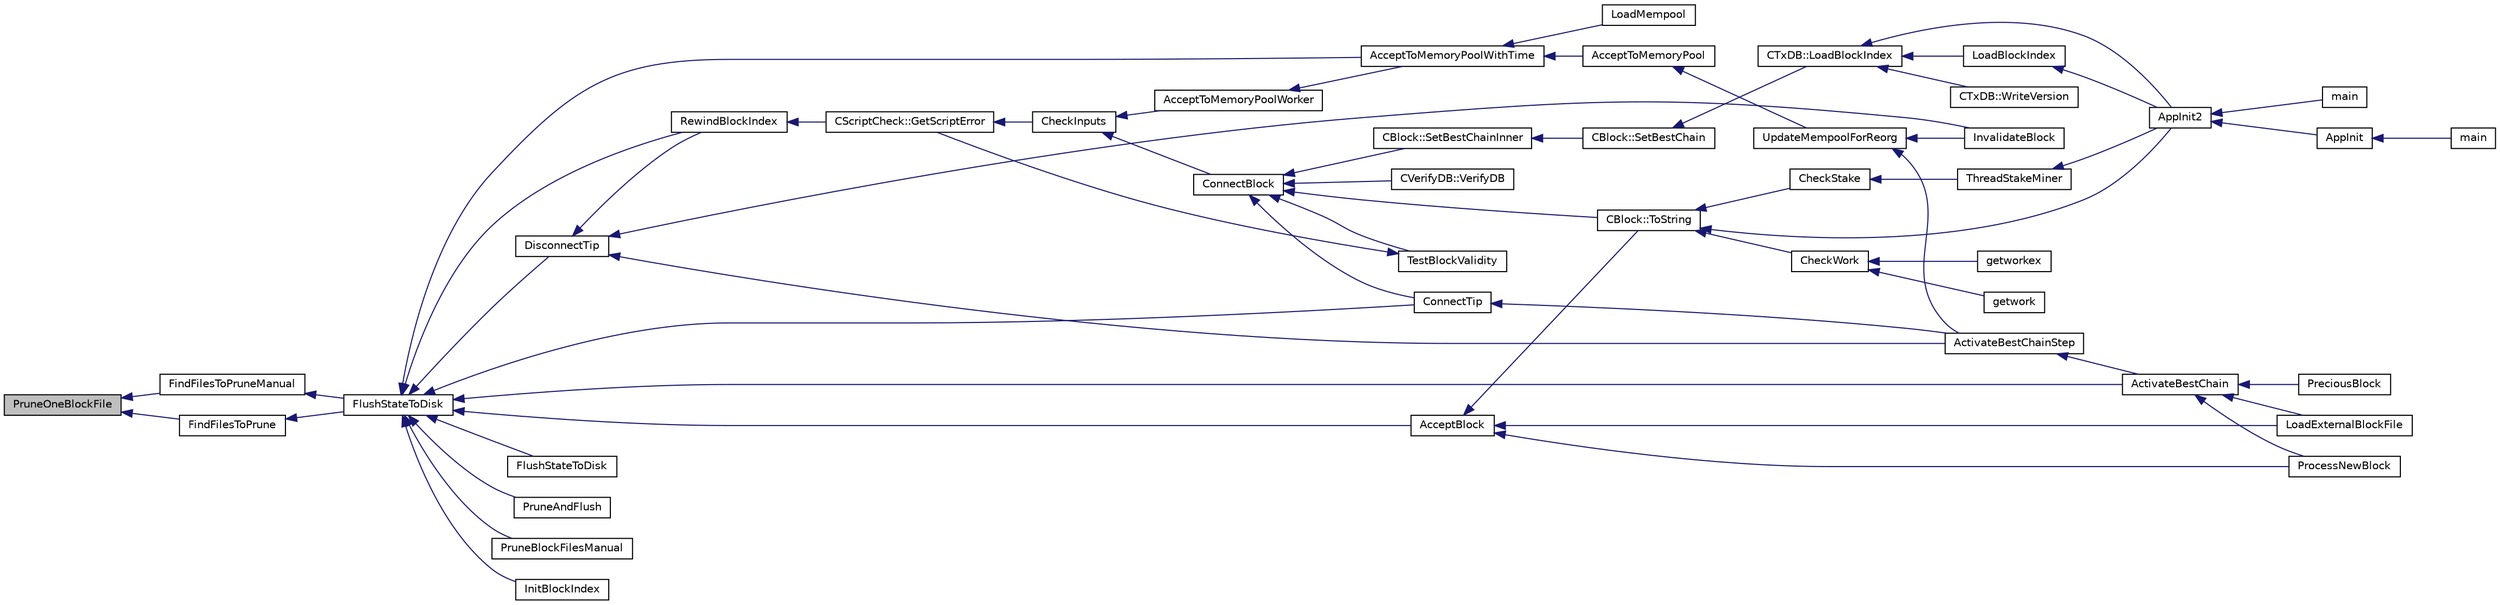 digraph "PruneOneBlockFile"
{
  edge [fontname="Helvetica",fontsize="10",labelfontname="Helvetica",labelfontsize="10"];
  node [fontname="Helvetica",fontsize="10",shape=record];
  rankdir="LR";
  Node5296 [label="PruneOneBlockFile",height=0.2,width=0.4,color="black", fillcolor="grey75", style="filled", fontcolor="black"];
  Node5296 -> Node5297 [dir="back",color="midnightblue",fontsize="10",style="solid",fontname="Helvetica"];
  Node5297 [label="FindFilesToPruneManual",height=0.2,width=0.4,color="black", fillcolor="white", style="filled",URL="$dd/d7d/validation_8cpp.html#a7b3cf36109d96522d4aabe9449e42a3a"];
  Node5297 -> Node5298 [dir="back",color="midnightblue",fontsize="10",style="solid",fontname="Helvetica"];
  Node5298 [label="FlushStateToDisk",height=0.2,width=0.4,color="black", fillcolor="white", style="filled",URL="$dd/d7d/validation_8cpp.html#a788f3aaee688481378aa35a0e776718a",tooltip="Update the on-disk chain state. "];
  Node5298 -> Node5299 [dir="back",color="midnightblue",fontsize="10",style="solid",fontname="Helvetica"];
  Node5299 [label="AcceptToMemoryPoolWithTime",height=0.2,width=0.4,color="black", fillcolor="white", style="filled",URL="$dd/d7d/validation_8cpp.html#a7e5d2eb678cdda338b2dc803a2d4999f",tooltip="(try to) add transaction to memory pool with a specified acceptance time "];
  Node5299 -> Node5300 [dir="back",color="midnightblue",fontsize="10",style="solid",fontname="Helvetica"];
  Node5300 [label="AcceptToMemoryPool",height=0.2,width=0.4,color="black", fillcolor="white", style="filled",URL="$db/d38/validation_8h.html#a25cdf856fb2107e0e96fd6bf4c0619cb",tooltip="(try to) add transaction to memory pool plTxnReplaced will be appended to with all transactions repla..."];
  Node5300 -> Node5301 [dir="back",color="midnightblue",fontsize="10",style="solid",fontname="Helvetica"];
  Node5301 [label="UpdateMempoolForReorg",height=0.2,width=0.4,color="black", fillcolor="white", style="filled",URL="$dd/d7d/validation_8cpp.html#aaa1204b724d7b62f09ef22df4c6a592d"];
  Node5301 -> Node5302 [dir="back",color="midnightblue",fontsize="10",style="solid",fontname="Helvetica"];
  Node5302 [label="ActivateBestChainStep",height=0.2,width=0.4,color="black", fillcolor="white", style="filled",URL="$dd/d7d/validation_8cpp.html#a4e2b817360d39dc766271f51fc146c96",tooltip="Try to make some progress towards making pindexMostWork the active block. "];
  Node5302 -> Node5303 [dir="back",color="midnightblue",fontsize="10",style="solid",fontname="Helvetica"];
  Node5303 [label="ActivateBestChain",height=0.2,width=0.4,color="black", fillcolor="white", style="filled",URL="$db/d38/validation_8h.html#a81d9ced51eb72d4df66abddb00318b64",tooltip="Find the best known block, and make it the tip of the block chain. "];
  Node5303 -> Node5304 [dir="back",color="midnightblue",fontsize="10",style="solid",fontname="Helvetica"];
  Node5304 [label="PreciousBlock",height=0.2,width=0.4,color="black", fillcolor="white", style="filled",URL="$db/d38/validation_8h.html#a04e493dc156338a1b2f457f7a7feaaa9",tooltip="Mark a block as precious and reorganize. "];
  Node5303 -> Node5305 [dir="back",color="midnightblue",fontsize="10",style="solid",fontname="Helvetica"];
  Node5305 [label="ProcessNewBlock",height=0.2,width=0.4,color="black", fillcolor="white", style="filled",URL="$db/d38/validation_8h.html#a290fce59049c0951b8eb73f0129bf6f0",tooltip="Process an incoming block. "];
  Node5303 -> Node5306 [dir="back",color="midnightblue",fontsize="10",style="solid",fontname="Helvetica"];
  Node5306 [label="LoadExternalBlockFile",height=0.2,width=0.4,color="black", fillcolor="white", style="filled",URL="$db/d38/validation_8h.html#a2233339a13d09038cf2e46f4d0144be4",tooltip="Import blocks from an external file. "];
  Node5301 -> Node5307 [dir="back",color="midnightblue",fontsize="10",style="solid",fontname="Helvetica"];
  Node5307 [label="InvalidateBlock",height=0.2,width=0.4,color="black", fillcolor="white", style="filled",URL="$db/d38/validation_8h.html#adf70cddb5b3b3218a7f22da08dc4a456",tooltip="Mark a block as invalid. "];
  Node5299 -> Node5308 [dir="back",color="midnightblue",fontsize="10",style="solid",fontname="Helvetica"];
  Node5308 [label="LoadMempool",height=0.2,width=0.4,color="black", fillcolor="white", style="filled",URL="$db/d38/validation_8h.html#adea951730b49ef41e5390df5be8d3f1b",tooltip="Load the mempool from disk. "];
  Node5298 -> Node5309 [dir="back",color="midnightblue",fontsize="10",style="solid",fontname="Helvetica"];
  Node5309 [label="FlushStateToDisk",height=0.2,width=0.4,color="black", fillcolor="white", style="filled",URL="$db/d38/validation_8h.html#a0d01c135cc5a05475e3dc3910c9888da",tooltip="Flush all state, indexes and buffers to disk. "];
  Node5298 -> Node5310 [dir="back",color="midnightblue",fontsize="10",style="solid",fontname="Helvetica"];
  Node5310 [label="PruneAndFlush",height=0.2,width=0.4,color="black", fillcolor="white", style="filled",URL="$db/d38/validation_8h.html#afccc404d3f648d7834ee7522ca348b41",tooltip="Prune block files and flush state to disk. "];
  Node5298 -> Node5311 [dir="back",color="midnightblue",fontsize="10",style="solid",fontname="Helvetica"];
  Node5311 [label="DisconnectTip",height=0.2,width=0.4,color="black", fillcolor="white", style="filled",URL="$dd/d7d/validation_8cpp.html#af22a75696068786d303019f31f29eb9e",tooltip="Disconnect chainActive&#39;s tip. "];
  Node5311 -> Node5302 [dir="back",color="midnightblue",fontsize="10",style="solid",fontname="Helvetica"];
  Node5311 -> Node5307 [dir="back",color="midnightblue",fontsize="10",style="solid",fontname="Helvetica"];
  Node5311 -> Node5312 [dir="back",color="midnightblue",fontsize="10",style="solid",fontname="Helvetica"];
  Node5312 [label="RewindBlockIndex",height=0.2,width=0.4,color="black", fillcolor="white", style="filled",URL="$db/d38/validation_8h.html#a2e51de180124822c526ac8f82777fa32",tooltip="When there are blocks in the active chain with missing data, rewind the chainstate and remove them fr..."];
  Node5312 -> Node5313 [dir="back",color="midnightblue",fontsize="10",style="solid",fontname="Helvetica"];
  Node5313 [label="CScriptCheck::GetScriptError",height=0.2,width=0.4,color="black", fillcolor="white", style="filled",URL="$df/d12/class_c_script_check.html#a1340496c37e521c253606b5957173afd"];
  Node5313 -> Node5314 [dir="back",color="midnightblue",fontsize="10",style="solid",fontname="Helvetica"];
  Node5314 [label="CheckInputs",height=0.2,width=0.4,color="black", fillcolor="white", style="filled",URL="$dd/d7d/validation_8cpp.html#a48897c72856156ef5606fc27fe1954f3",tooltip="Check whether all inputs of this transaction are valid (no double spends, scripts & sigs..."];
  Node5314 -> Node5315 [dir="back",color="midnightblue",fontsize="10",style="solid",fontname="Helvetica"];
  Node5315 [label="AcceptToMemoryPoolWorker",height=0.2,width=0.4,color="black", fillcolor="white", style="filled",URL="$dd/d7d/validation_8cpp.html#a274b0623037c72315662a07ecf760176"];
  Node5315 -> Node5299 [dir="back",color="midnightblue",fontsize="10",style="solid",fontname="Helvetica"];
  Node5314 -> Node5316 [dir="back",color="midnightblue",fontsize="10",style="solid",fontname="Helvetica"];
  Node5316 [label="ConnectBlock",height=0.2,width=0.4,color="black", fillcolor="white", style="filled",URL="$dd/d7d/validation_8cpp.html#afafbb35ee38b98e832fcb8b159942055",tooltip="Apply the effects of this block (with given index) on the UTXO set represented by coins..."];
  Node5316 -> Node5317 [dir="back",color="midnightblue",fontsize="10",style="solid",fontname="Helvetica"];
  Node5317 [label="CBlock::SetBestChainInner",height=0.2,width=0.4,color="black", fillcolor="white", style="filled",URL="$d3/d51/class_c_block.html#a82c90ccbecf89a38ff56d8429514e2c2"];
  Node5317 -> Node5318 [dir="back",color="midnightblue",fontsize="10",style="solid",fontname="Helvetica"];
  Node5318 [label="CBlock::SetBestChain",height=0.2,width=0.4,color="black", fillcolor="white", style="filled",URL="$d3/d51/class_c_block.html#a6e308b2d75d1cfc4a75eda36feb60ca1"];
  Node5318 -> Node5319 [dir="back",color="midnightblue",fontsize="10",style="solid",fontname="Helvetica"];
  Node5319 [label="CTxDB::LoadBlockIndex",height=0.2,width=0.4,color="black", fillcolor="white", style="filled",URL="$d9/d8d/class_c_tx_d_b.html#abcb9df0821d996f811f6604b452a26a0"];
  Node5319 -> Node5320 [dir="back",color="midnightblue",fontsize="10",style="solid",fontname="Helvetica"];
  Node5320 [label="AppInit2",height=0.2,width=0.4,color="black", fillcolor="white", style="filled",URL="$d8/dc0/init_8h.html#a1a4c1bfbf6ba1db77e988b89b9cadfd3",tooltip="Initialize ion. "];
  Node5320 -> Node5321 [dir="back",color="midnightblue",fontsize="10",style="solid",fontname="Helvetica"];
  Node5321 [label="AppInit",height=0.2,width=0.4,color="black", fillcolor="white", style="filled",URL="$d4/d35/iond_8cpp.html#ac59316b767e6984e1285f0531275286b"];
  Node5321 -> Node5322 [dir="back",color="midnightblue",fontsize="10",style="solid",fontname="Helvetica"];
  Node5322 [label="main",height=0.2,width=0.4,color="black", fillcolor="white", style="filled",URL="$d4/d35/iond_8cpp.html#a0ddf1224851353fc92bfbff6f499fa97"];
  Node5320 -> Node5323 [dir="back",color="midnightblue",fontsize="10",style="solid",fontname="Helvetica"];
  Node5323 [label="main",height=0.2,width=0.4,color="black", fillcolor="white", style="filled",URL="$d5/d2d/ion_8cpp.html#a0ddf1224851353fc92bfbff6f499fa97"];
  Node5319 -> Node5324 [dir="back",color="midnightblue",fontsize="10",style="solid",fontname="Helvetica"];
  Node5324 [label="LoadBlockIndex",height=0.2,width=0.4,color="black", fillcolor="white", style="filled",URL="$d4/dbf/main_8h.html#a367f303d34b8a5501ac4d77bebab578c"];
  Node5324 -> Node5320 [dir="back",color="midnightblue",fontsize="10",style="solid",fontname="Helvetica"];
  Node5319 -> Node5325 [dir="back",color="midnightblue",fontsize="10",style="solid",fontname="Helvetica"];
  Node5325 [label="CTxDB::WriteVersion",height=0.2,width=0.4,color="black", fillcolor="white", style="filled",URL="$d9/d8d/class_c_tx_d_b.html#aa30dbf235b1c229896097e1eb1ea9520"];
  Node5316 -> Node5326 [dir="back",color="midnightblue",fontsize="10",style="solid",fontname="Helvetica"];
  Node5326 [label="CBlock::ToString",height=0.2,width=0.4,color="black", fillcolor="white", style="filled",URL="$d3/d51/class_c_block.html#a0e8a98f10831c00ae76b3a831c4804e5"];
  Node5326 -> Node5320 [dir="back",color="midnightblue",fontsize="10",style="solid",fontname="Helvetica"];
  Node5326 -> Node5327 [dir="back",color="midnightblue",fontsize="10",style="solid",fontname="Helvetica"];
  Node5327 [label="CheckWork",height=0.2,width=0.4,color="black", fillcolor="white", style="filled",URL="$de/d13/miner_8h.html#aadd8a05aa6d8fae1c0f4daa5e971a12a",tooltip="Check mined proof-of-work block. "];
  Node5327 -> Node5328 [dir="back",color="midnightblue",fontsize="10",style="solid",fontname="Helvetica"];
  Node5328 [label="getworkex",height=0.2,width=0.4,color="black", fillcolor="white", style="filled",URL="$d4/ddd/rpcmining_8cpp.html#aa40f86dc468a3f2ef4a3bba99e20a069"];
  Node5327 -> Node5329 [dir="back",color="midnightblue",fontsize="10",style="solid",fontname="Helvetica"];
  Node5329 [label="getwork",height=0.2,width=0.4,color="black", fillcolor="white", style="filled",URL="$d4/ddd/rpcmining_8cpp.html#a356be62c93d38267a7da9e1cb644d547"];
  Node5326 -> Node5330 [dir="back",color="midnightblue",fontsize="10",style="solid",fontname="Helvetica"];
  Node5330 [label="CheckStake",height=0.2,width=0.4,color="black", fillcolor="white", style="filled",URL="$de/d13/miner_8h.html#a68be4bcfa03b86095641eac5ca996fed",tooltip="Check mined proof-of-stake block. "];
  Node5330 -> Node5331 [dir="back",color="midnightblue",fontsize="10",style="solid",fontname="Helvetica"];
  Node5331 [label="ThreadStakeMiner",height=0.2,width=0.4,color="black", fillcolor="white", style="filled",URL="$d6/de3/miner_8cpp.html#a31faece5ef0e403969b3d3debd79b352"];
  Node5331 -> Node5320 [dir="back",color="midnightblue",fontsize="10",style="solid",fontname="Helvetica"];
  Node5316 -> Node5332 [dir="back",color="midnightblue",fontsize="10",style="solid",fontname="Helvetica"];
  Node5332 [label="ConnectTip",height=0.2,width=0.4,color="black", fillcolor="white", style="filled",URL="$dd/d7d/validation_8cpp.html#a6aed3630ddc1f0822daf257250d4799a",tooltip="Connect a new block to chainActive. "];
  Node5332 -> Node5302 [dir="back",color="midnightblue",fontsize="10",style="solid",fontname="Helvetica"];
  Node5316 -> Node5333 [dir="back",color="midnightblue",fontsize="10",style="solid",fontname="Helvetica"];
  Node5333 [label="TestBlockValidity",height=0.2,width=0.4,color="black", fillcolor="white", style="filled",URL="$db/d38/validation_8h.html#a12c39e969c9077605ae8a91730fb78d3",tooltip="Check a block is completely valid from start to finish (only works on top of our current best block..."];
  Node5333 -> Node5313 [dir="back",color="midnightblue",fontsize="10",style="solid",fontname="Helvetica"];
  Node5316 -> Node5334 [dir="back",color="midnightblue",fontsize="10",style="solid",fontname="Helvetica"];
  Node5334 [label="CVerifyDB::VerifyDB",height=0.2,width=0.4,color="black", fillcolor="white", style="filled",URL="$d7/da0/class_c_verify_d_b.html#af12e07230f20d23cf01d417d0e785c49"];
  Node5298 -> Node5332 [dir="back",color="midnightblue",fontsize="10",style="solid",fontname="Helvetica"];
  Node5298 -> Node5303 [dir="back",color="midnightblue",fontsize="10",style="solid",fontname="Helvetica"];
  Node5298 -> Node5335 [dir="back",color="midnightblue",fontsize="10",style="solid",fontname="Helvetica"];
  Node5335 [label="AcceptBlock",height=0.2,width=0.4,color="black", fillcolor="white", style="filled",URL="$dd/d7d/validation_8cpp.html#aaa7054d6767ac72da76062adba62e296",tooltip="Store block on disk. "];
  Node5335 -> Node5326 [dir="back",color="midnightblue",fontsize="10",style="solid",fontname="Helvetica"];
  Node5335 -> Node5305 [dir="back",color="midnightblue",fontsize="10",style="solid",fontname="Helvetica"];
  Node5335 -> Node5306 [dir="back",color="midnightblue",fontsize="10",style="solid",fontname="Helvetica"];
  Node5298 -> Node5336 [dir="back",color="midnightblue",fontsize="10",style="solid",fontname="Helvetica"];
  Node5336 [label="PruneBlockFilesManual",height=0.2,width=0.4,color="black", fillcolor="white", style="filled",URL="$db/d38/validation_8h.html#a173f79e71650a53a095bc1d88d77d6f9",tooltip="Prune block files up to a given height. "];
  Node5298 -> Node5312 [dir="back",color="midnightblue",fontsize="10",style="solid",fontname="Helvetica"];
  Node5298 -> Node5337 [dir="back",color="midnightblue",fontsize="10",style="solid",fontname="Helvetica"];
  Node5337 [label="InitBlockIndex",height=0.2,width=0.4,color="black", fillcolor="white", style="filled",URL="$db/d38/validation_8h.html#aaf2e19311fff6b9cd421a9a9d59f7ff1",tooltip="Initialize a new block tree database + block data on disk. "];
  Node5296 -> Node5338 [dir="back",color="midnightblue",fontsize="10",style="solid",fontname="Helvetica"];
  Node5338 [label="FindFilesToPrune",height=0.2,width=0.4,color="black", fillcolor="white", style="filled",URL="$dd/d7d/validation_8cpp.html#a1cdff462f05b3641a87b34498673bdee",tooltip="Prune block and undo files (blk???.dat and undo???.dat) so that the disk space used is less than a us..."];
  Node5338 -> Node5298 [dir="back",color="midnightblue",fontsize="10",style="solid",fontname="Helvetica"];
}
